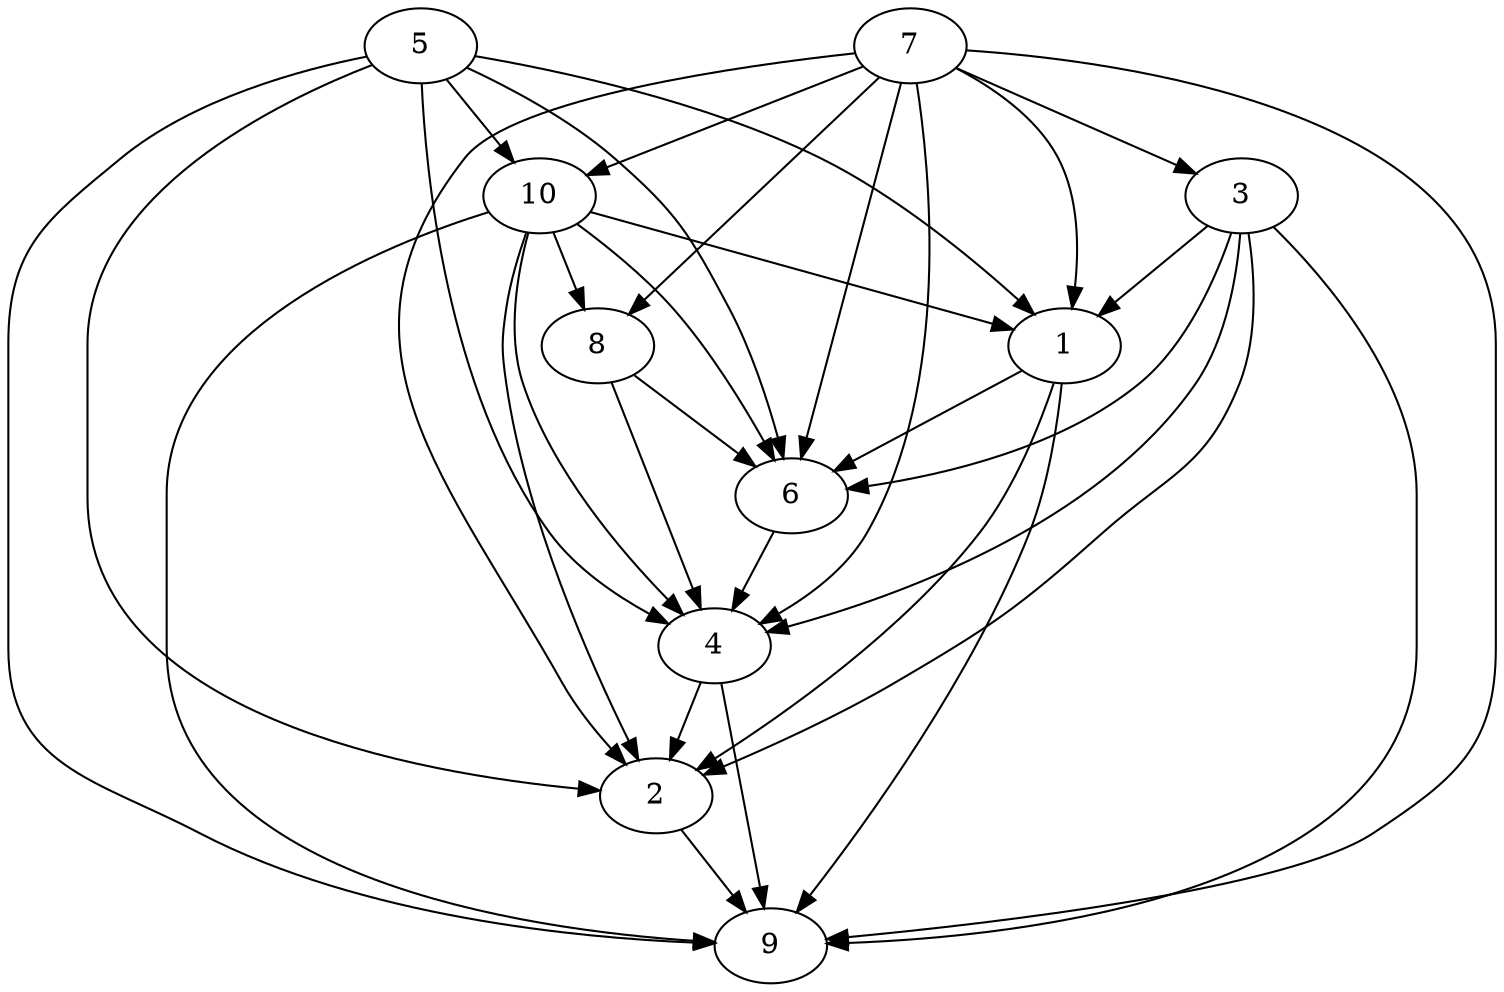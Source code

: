 digraph "preference graph" {
	1
	1 -> 2
	1 -> 6
	1 -> 9
	2
	2 -> 9
	3
	3 -> 1
	3 -> 2
	3 -> 4
	3 -> 6
	3 -> 9
	4
	4 -> 2
	4 -> 9
	5
	5 -> 1
	5 -> 2
	5 -> 4
	5 -> 6
	5 -> 9
	5 -> 10
	6
	6 -> 4
	7
	7 -> 1
	7 -> 2
	7 -> 3
	7 -> 4
	7 -> 6
	7 -> 8
	7 -> 9
	7 -> 10
	8
	8 -> 4
	8 -> 6
	9
	10
	10 -> 1
	10 -> 2
	10 -> 4
	10 -> 6
	10 -> 8
	10 -> 9
}
